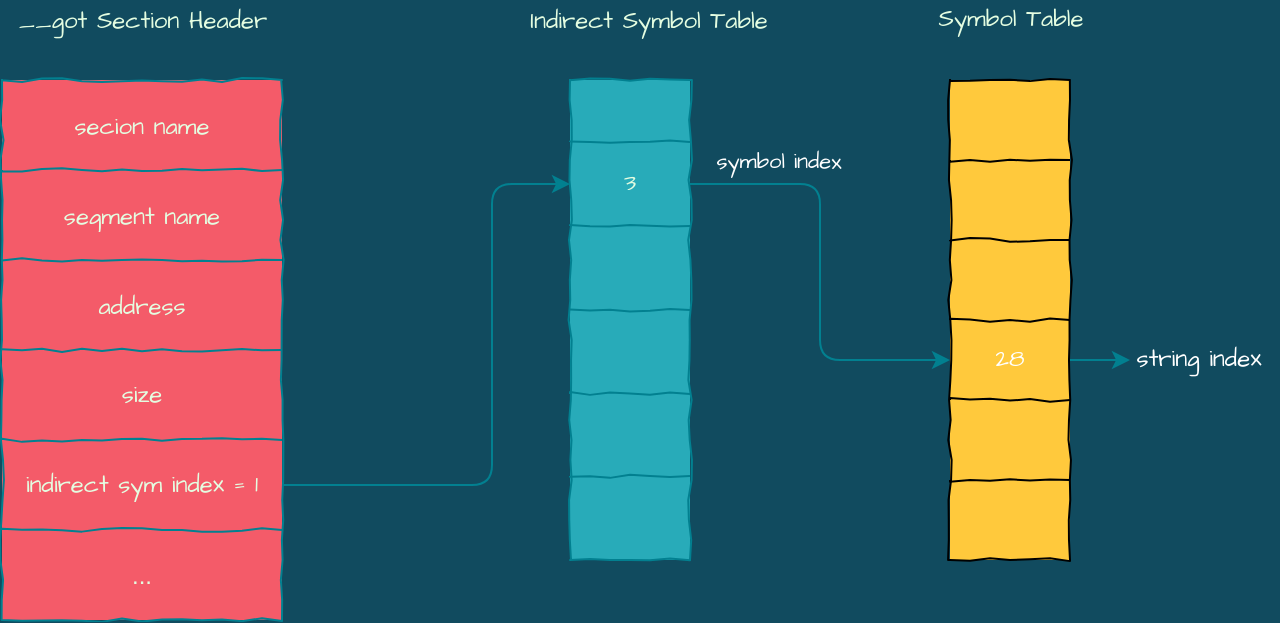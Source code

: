 <mxfile version="14.1.2" type="github">
  <diagram id="vkNS-ux78XkrAzjE5yEm" name="Page-1">
    <mxGraphModel dx="786" dy="427" grid="1" gridSize="10" guides="1" tooltips="1" connect="1" arrows="1" fold="1" page="1" pageScale="1" pageWidth="827" pageHeight="1169" background="#114B5F" math="0" shadow="0">
      <root>
        <mxCell id="0" />
        <mxCell id="1" parent="0" />
        <mxCell id="_N30-8KWYY2U87UxxjHT-1" value="" style="shape=table;html=1;whiteSpace=wrap;startSize=0;container=1;collapsible=0;childLayout=tableLayout;fontFamily=Architects Daughter;fontSource=https%3A%2F%2Ffonts.googleapis.com%2Fcss%3Ffamily%3DArchitects%2BDaughter;comic=1;fillColor=#F45B69;strokeColor=#028090;fontColor=#E4FDE1;" parent="1" vertex="1">
          <mxGeometry x="132" y="90" width="140" height="270" as="geometry" />
        </mxCell>
        <mxCell id="_N30-8KWYY2U87UxxjHT-2" value="" style="shape=partialRectangle;html=1;whiteSpace=wrap;collapsible=0;dropTarget=0;pointerEvents=0;fillColor=none;top=0;left=0;bottom=0;right=0;points=[[0,0.5],[1,0.5]];portConstraint=eastwest;strokeColor=#028090;fontColor=#E4FDE1;" parent="_N30-8KWYY2U87UxxjHT-1" vertex="1">
          <mxGeometry width="140" height="45" as="geometry" />
        </mxCell>
        <mxCell id="_N30-8KWYY2U87UxxjHT-3" value="&lt;font face=&quot;Architects Daughter&quot; data-font-src=&quot;https://fonts.googleapis.com/css?family=Architects+Daughter&quot;&gt;secion name&lt;/font&gt;" style="shape=partialRectangle;html=1;whiteSpace=wrap;connectable=0;overflow=hidden;fillColor=none;top=0;left=0;bottom=0;right=0;strokeColor=#028090;fontColor=#E4FDE1;" parent="_N30-8KWYY2U87UxxjHT-2" vertex="1">
          <mxGeometry width="140" height="45" as="geometry" />
        </mxCell>
        <mxCell id="_N30-8KWYY2U87UxxjHT-4" value="" style="shape=partialRectangle;html=1;whiteSpace=wrap;collapsible=0;dropTarget=0;pointerEvents=0;fillColor=none;top=0;left=0;bottom=0;right=0;points=[[0,0.5],[1,0.5]];portConstraint=eastwest;strokeColor=#028090;fontColor=#E4FDE1;" parent="_N30-8KWYY2U87UxxjHT-1" vertex="1">
          <mxGeometry y="45" width="140" height="45" as="geometry" />
        </mxCell>
        <mxCell id="_N30-8KWYY2U87UxxjHT-5" value="&lt;font face=&quot;Architects Daughter&quot;&gt;segment name&lt;/font&gt;" style="shape=partialRectangle;html=1;whiteSpace=wrap;connectable=0;overflow=hidden;fillColor=none;top=0;left=0;bottom=0;right=0;strokeColor=#028090;fontColor=#E4FDE1;" parent="_N30-8KWYY2U87UxxjHT-4" vertex="1">
          <mxGeometry width="140" height="45" as="geometry" />
        </mxCell>
        <mxCell id="_N30-8KWYY2U87UxxjHT-6" value="" style="shape=partialRectangle;html=1;whiteSpace=wrap;collapsible=0;dropTarget=0;pointerEvents=0;fillColor=none;top=0;left=0;bottom=0;right=0;points=[[0,0.5],[1,0.5]];portConstraint=eastwest;strokeColor=#028090;fontColor=#E4FDE1;" parent="_N30-8KWYY2U87UxxjHT-1" vertex="1">
          <mxGeometry y="90" width="140" height="45" as="geometry" />
        </mxCell>
        <mxCell id="_N30-8KWYY2U87UxxjHT-7" value="&lt;font face=&quot;Architects Daughter&quot; data-font-src=&quot;https://fonts.googleapis.com/css?family=Architects+Daughter&quot;&gt;address&lt;/font&gt;" style="shape=partialRectangle;html=1;whiteSpace=wrap;connectable=0;overflow=hidden;fillColor=none;top=0;left=0;bottom=0;right=0;strokeColor=#028090;fontColor=#E4FDE1;" parent="_N30-8KWYY2U87UxxjHT-6" vertex="1">
          <mxGeometry width="140" height="45" as="geometry" />
        </mxCell>
        <mxCell id="_N30-8KWYY2U87UxxjHT-8" value="" style="shape=partialRectangle;html=1;whiteSpace=wrap;collapsible=0;dropTarget=0;pointerEvents=0;fillColor=none;top=0;left=0;bottom=0;right=0;points=[[0,0.5],[1,0.5]];portConstraint=eastwest;strokeColor=#028090;fontColor=#E4FDE1;" parent="_N30-8KWYY2U87UxxjHT-1" vertex="1">
          <mxGeometry y="135" width="140" height="45" as="geometry" />
        </mxCell>
        <mxCell id="_N30-8KWYY2U87UxxjHT-9" value="size" style="shape=partialRectangle;html=1;whiteSpace=wrap;connectable=0;overflow=hidden;fillColor=none;top=0;left=0;bottom=0;right=0;fontFamily=Architects Daughter;fontSource=https%3A%2F%2Ffonts.googleapis.com%2Fcss%3Ffamily%3DArchitects%2BDaughter;strokeColor=#028090;fontColor=#E4FDE1;" parent="_N30-8KWYY2U87UxxjHT-8" vertex="1">
          <mxGeometry width="140" height="45" as="geometry" />
        </mxCell>
        <mxCell id="_N30-8KWYY2U87UxxjHT-10" value="" style="shape=partialRectangle;html=1;whiteSpace=wrap;collapsible=0;dropTarget=0;pointerEvents=0;fillColor=none;top=0;left=0;bottom=0;right=0;points=[[0,0.5],[1,0.5]];portConstraint=eastwest;strokeColor=#028090;fontColor=#E4FDE1;" parent="_N30-8KWYY2U87UxxjHT-1" vertex="1">
          <mxGeometry y="180" width="140" height="45" as="geometry" />
        </mxCell>
        <mxCell id="_N30-8KWYY2U87UxxjHT-11" value="indirect sym index = 1" style="shape=partialRectangle;html=1;whiteSpace=wrap;connectable=0;overflow=hidden;fillColor=none;top=0;left=0;bottom=0;right=0;fontFamily=Architects Daughter;fontSource=https%3A%2F%2Ffonts.googleapis.com%2Fcss%3Ffamily%3DArchitects%2BDaughter;strokeColor=#028090;fontColor=#E4FDE1;" parent="_N30-8KWYY2U87UxxjHT-10" vertex="1">
          <mxGeometry width="140" height="45" as="geometry" />
        </mxCell>
        <mxCell id="_N30-8KWYY2U87UxxjHT-12" style="shape=partialRectangle;html=1;whiteSpace=wrap;collapsible=0;dropTarget=0;pointerEvents=0;fillColor=none;top=0;left=0;bottom=0;right=0;points=[[0,0.5],[1,0.5]];portConstraint=eastwest;strokeColor=#028090;fontColor=#E4FDE1;" parent="_N30-8KWYY2U87UxxjHT-1" vertex="1">
          <mxGeometry y="225" width="140" height="45" as="geometry" />
        </mxCell>
        <mxCell id="_N30-8KWYY2U87UxxjHT-13" value="..." style="shape=partialRectangle;html=1;whiteSpace=wrap;connectable=0;overflow=hidden;fillColor=none;top=0;left=0;bottom=0;right=0;strokeColor=#028090;fontColor=#E4FDE1;" parent="_N30-8KWYY2U87UxxjHT-12" vertex="1">
          <mxGeometry width="140" height="45" as="geometry" />
        </mxCell>
        <mxCell id="_N30-8KWYY2U87UxxjHT-15" value="&lt;font face=&quot;Architects Daughter&quot; data-font-src=&quot;https://fonts.googleapis.com/css?family=Architects+Daughter&quot;&gt;__got Section Header&lt;/font&gt;" style="text;html=1;align=center;verticalAlign=middle;resizable=0;points=[];autosize=1;fontColor=#E4FDE1;" parent="1" vertex="1">
          <mxGeometry x="132" y="50" width="140" height="20" as="geometry" />
        </mxCell>
        <mxCell id="PgL75ExUxGhHG7wn5KcB-3" value="" style="shape=table;html=1;whiteSpace=wrap;startSize=0;container=1;collapsible=0;childLayout=tableLayout;strokeColor=#028090;fontColor=#E4FDE1;comic=1;fillColor=#28ABB9;" parent="1" vertex="1">
          <mxGeometry x="416" y="90" width="60" height="240" as="geometry" />
        </mxCell>
        <mxCell id="PgL75ExUxGhHG7wn5KcB-4" value="" style="shape=partialRectangle;html=1;whiteSpace=wrap;collapsible=0;dropTarget=0;pointerEvents=0;fillColor=none;top=0;left=0;bottom=0;right=0;points=[[0,0.5],[1,0.5]];portConstraint=eastwest;strokeColor=#028090;fontColor=#E4FDE1;" parent="PgL75ExUxGhHG7wn5KcB-3" vertex="1">
          <mxGeometry width="60" height="31" as="geometry" />
        </mxCell>
        <mxCell id="PgL75ExUxGhHG7wn5KcB-5" value="" style="shape=partialRectangle;html=1;whiteSpace=wrap;connectable=0;overflow=hidden;fillColor=none;top=0;left=0;bottom=0;right=0;strokeColor=#028090;fontColor=#E4FDE1;" parent="PgL75ExUxGhHG7wn5KcB-4" vertex="1">
          <mxGeometry width="60" height="31" as="geometry" />
        </mxCell>
        <mxCell id="PgL75ExUxGhHG7wn5KcB-6" value="" style="shape=partialRectangle;html=1;whiteSpace=wrap;collapsible=0;dropTarget=0;pointerEvents=0;fillColor=none;top=0;left=0;bottom=0;right=0;points=[[0,0.5],[1,0.5]];portConstraint=eastwest;strokeColor=#028090;fontColor=#E4FDE1;" parent="PgL75ExUxGhHG7wn5KcB-3" vertex="1">
          <mxGeometry y="31" width="60" height="42" as="geometry" />
        </mxCell>
        <mxCell id="PgL75ExUxGhHG7wn5KcB-7" value="3" style="shape=partialRectangle;html=1;whiteSpace=wrap;connectable=0;overflow=hidden;fillColor=none;top=0;left=0;bottom=0;right=0;strokeColor=#028090;fontColor=#E4FDE1;fontFamily=Architects Daughter;fontSource=https%3A%2F%2Ffonts.googleapis.com%2Fcss%3Ffamily%3DArchitects%2BDaughter;" parent="PgL75ExUxGhHG7wn5KcB-6" vertex="1">
          <mxGeometry width="60" height="42" as="geometry" />
        </mxCell>
        <mxCell id="PgL75ExUxGhHG7wn5KcB-8" value="" style="shape=partialRectangle;html=1;whiteSpace=wrap;collapsible=0;dropTarget=0;pointerEvents=0;fillColor=none;top=0;left=0;bottom=0;right=0;points=[[0,0.5],[1,0.5]];portConstraint=eastwest;strokeColor=#028090;fontColor=#E4FDE1;" parent="PgL75ExUxGhHG7wn5KcB-3" vertex="1">
          <mxGeometry y="73" width="60" height="42" as="geometry" />
        </mxCell>
        <mxCell id="PgL75ExUxGhHG7wn5KcB-9" value="" style="shape=partialRectangle;html=1;whiteSpace=wrap;connectable=0;overflow=hidden;fillColor=none;top=0;left=0;bottom=0;right=0;strokeColor=#028090;fontColor=#E4FDE1;fontFamily=Architects Daughter;fontSource=https%3A%2F%2Ffonts.googleapis.com%2Fcss%3Ffamily%3DArchitects%2BDaughter;" parent="PgL75ExUxGhHG7wn5KcB-8" vertex="1">
          <mxGeometry width="60" height="42" as="geometry" />
        </mxCell>
        <mxCell id="PgL75ExUxGhHG7wn5KcB-10" value="" style="shape=partialRectangle;html=1;whiteSpace=wrap;collapsible=0;dropTarget=0;pointerEvents=0;fillColor=none;top=0;left=0;bottom=0;right=0;points=[[0,0.5],[1,0.5]];portConstraint=eastwest;strokeColor=#028090;fontColor=#E4FDE1;" parent="PgL75ExUxGhHG7wn5KcB-3" vertex="1">
          <mxGeometry y="115" width="60" height="42" as="geometry" />
        </mxCell>
        <mxCell id="PgL75ExUxGhHG7wn5KcB-11" value="" style="shape=partialRectangle;html=1;whiteSpace=wrap;connectable=0;overflow=hidden;fillColor=none;top=0;left=0;bottom=0;right=0;strokeColor=#028090;fontColor=#E4FDE1;" parent="PgL75ExUxGhHG7wn5KcB-10" vertex="1">
          <mxGeometry width="60" height="42" as="geometry" />
        </mxCell>
        <mxCell id="PgL75ExUxGhHG7wn5KcB-12" value="" style="shape=partialRectangle;html=1;whiteSpace=wrap;collapsible=0;dropTarget=0;pointerEvents=0;fillColor=none;top=0;left=0;bottom=0;right=0;points=[[0,0.5],[1,0.5]];portConstraint=eastwest;strokeColor=#028090;fontColor=#E4FDE1;" parent="PgL75ExUxGhHG7wn5KcB-3" vertex="1">
          <mxGeometry y="157" width="60" height="41" as="geometry" />
        </mxCell>
        <mxCell id="PgL75ExUxGhHG7wn5KcB-13" value="" style="shape=partialRectangle;html=1;whiteSpace=wrap;connectable=0;overflow=hidden;fillColor=none;top=0;left=0;bottom=0;right=0;strokeColor=#028090;fontColor=#E4FDE1;" parent="PgL75ExUxGhHG7wn5KcB-12" vertex="1">
          <mxGeometry width="60" height="41" as="geometry" />
        </mxCell>
        <mxCell id="PgL75ExUxGhHG7wn5KcB-14" value="" style="shape=partialRectangle;html=1;whiteSpace=wrap;collapsible=0;dropTarget=0;pointerEvents=0;fillColor=none;top=0;left=0;bottom=0;right=0;points=[[0,0.5],[1,0.5]];portConstraint=eastwest;strokeColor=#028090;fontColor=#E4FDE1;" parent="PgL75ExUxGhHG7wn5KcB-3" vertex="1">
          <mxGeometry y="198" width="60" height="42" as="geometry" />
        </mxCell>
        <mxCell id="PgL75ExUxGhHG7wn5KcB-15" value="" style="shape=partialRectangle;html=1;whiteSpace=wrap;connectable=0;overflow=hidden;fillColor=none;top=0;left=0;bottom=0;right=0;strokeColor=#028090;fontColor=#E4FDE1;" parent="PgL75ExUxGhHG7wn5KcB-14" vertex="1">
          <mxGeometry width="60" height="42" as="geometry" />
        </mxCell>
        <mxCell id="PgL75ExUxGhHG7wn5KcB-16" value="&lt;font face=&quot;Architects Daughter&quot; data-font-src=&quot;https://fonts.googleapis.com/css?family=Architects+Daughter&quot;&gt;Indirect Symbol Table&lt;/font&gt;" style="text;html=1;align=center;verticalAlign=middle;resizable=0;points=[];autosize=1;fontColor=#E4FDE1;" parent="1" vertex="1">
          <mxGeometry x="390" y="50" width="130" height="20" as="geometry" />
        </mxCell>
        <mxCell id="PgL75ExUxGhHG7wn5KcB-18" style="edgeStyle=orthogonalEdgeStyle;curved=0;rounded=1;sketch=0;orthogonalLoop=1;jettySize=auto;html=1;exitX=1;exitY=0.5;exitDx=0;exitDy=0;entryX=0;entryY=0.5;entryDx=0;entryDy=0;strokeColor=#028090;fillColor=#F45B69;fontColor=#E4FDE1;labelBackgroundColor=#114B5F;" parent="1" source="_N30-8KWYY2U87UxxjHT-10" target="PgL75ExUxGhHG7wn5KcB-6" edge="1">
          <mxGeometry relative="1" as="geometry">
            <Array as="points">
              <mxPoint x="377" y="293" />
              <mxPoint x="377" y="142" />
            </Array>
          </mxGeometry>
        </mxCell>
        <mxCell id="SXaTfZlzJ0FdpsnXMxrj-1" value="" style="shape=table;html=1;whiteSpace=wrap;startSize=0;container=1;collapsible=0;childLayout=tableLayout;comic=1;fontFamily=Architects Daughter;fontSource=https%3A%2F%2Ffonts.googleapis.com%2Fcss%3Ffamily%3DArchitects%2BDaughter;fillColor=#FFC93C;" vertex="1" parent="1">
          <mxGeometry x="606" y="90" width="60" height="240" as="geometry" />
        </mxCell>
        <mxCell id="SXaTfZlzJ0FdpsnXMxrj-2" value="" style="shape=partialRectangle;html=1;whiteSpace=wrap;collapsible=0;dropTarget=0;pointerEvents=0;fillColor=none;top=0;left=0;bottom=0;right=0;points=[[0,0.5],[1,0.5]];portConstraint=eastwest;" vertex="1" parent="SXaTfZlzJ0FdpsnXMxrj-1">
          <mxGeometry width="60" height="40" as="geometry" />
        </mxCell>
        <mxCell id="SXaTfZlzJ0FdpsnXMxrj-3" value="" style="shape=partialRectangle;html=1;whiteSpace=wrap;connectable=0;overflow=hidden;fillColor=none;top=0;left=0;bottom=0;right=0;" vertex="1" parent="SXaTfZlzJ0FdpsnXMxrj-2">
          <mxGeometry width="60" height="40" as="geometry" />
        </mxCell>
        <mxCell id="SXaTfZlzJ0FdpsnXMxrj-4" value="" style="shape=partialRectangle;html=1;whiteSpace=wrap;collapsible=0;dropTarget=0;pointerEvents=0;fillColor=none;top=0;left=0;bottom=0;right=0;points=[[0,0.5],[1,0.5]];portConstraint=eastwest;" vertex="1" parent="SXaTfZlzJ0FdpsnXMxrj-1">
          <mxGeometry y="40" width="60" height="40" as="geometry" />
        </mxCell>
        <mxCell id="SXaTfZlzJ0FdpsnXMxrj-5" value="" style="shape=partialRectangle;html=1;whiteSpace=wrap;connectable=0;overflow=hidden;fillColor=none;top=0;left=0;bottom=0;right=0;" vertex="1" parent="SXaTfZlzJ0FdpsnXMxrj-4">
          <mxGeometry width="60" height="40" as="geometry" />
        </mxCell>
        <mxCell id="SXaTfZlzJ0FdpsnXMxrj-6" value="" style="shape=partialRectangle;html=1;whiteSpace=wrap;collapsible=0;dropTarget=0;pointerEvents=0;fillColor=none;top=0;left=0;bottom=0;right=0;points=[[0,0.5],[1,0.5]];portConstraint=eastwest;" vertex="1" parent="SXaTfZlzJ0FdpsnXMxrj-1">
          <mxGeometry y="80" width="60" height="40" as="geometry" />
        </mxCell>
        <mxCell id="SXaTfZlzJ0FdpsnXMxrj-7" value="" style="shape=partialRectangle;html=1;whiteSpace=wrap;connectable=0;overflow=hidden;fillColor=none;top=0;left=0;bottom=0;right=0;fontFamily=Architects Daughter;fontSource=https%3A%2F%2Ffonts.googleapis.com%2Fcss%3Ffamily%3DArchitects%2BDaughter;" vertex="1" parent="SXaTfZlzJ0FdpsnXMxrj-6">
          <mxGeometry width="60" height="40" as="geometry" />
        </mxCell>
        <mxCell id="SXaTfZlzJ0FdpsnXMxrj-8" value="" style="shape=partialRectangle;html=1;whiteSpace=wrap;collapsible=0;dropTarget=0;pointerEvents=0;fillColor=none;top=0;left=0;bottom=0;right=0;points=[[0,0.5],[1,0.5]];portConstraint=eastwest;" vertex="1" parent="SXaTfZlzJ0FdpsnXMxrj-1">
          <mxGeometry y="120" width="60" height="40" as="geometry" />
        </mxCell>
        <mxCell id="SXaTfZlzJ0FdpsnXMxrj-9" value="28" style="shape=partialRectangle;html=1;whiteSpace=wrap;connectable=0;overflow=hidden;fillColor=none;top=0;left=0;bottom=0;right=0;fontFamily=Architects Daughter;fontSource=https%3A%2F%2Ffonts.googleapis.com%2Fcss%3Ffamily%3DArchitects%2BDaughter;fontColor=#FFFFFF;" vertex="1" parent="SXaTfZlzJ0FdpsnXMxrj-8">
          <mxGeometry width="60" height="40" as="geometry" />
        </mxCell>
        <mxCell id="SXaTfZlzJ0FdpsnXMxrj-10" value="" style="shape=partialRectangle;html=1;whiteSpace=wrap;collapsible=0;dropTarget=0;pointerEvents=0;fillColor=none;top=0;left=0;bottom=0;right=0;points=[[0,0.5],[1,0.5]];portConstraint=eastwest;" vertex="1" parent="SXaTfZlzJ0FdpsnXMxrj-1">
          <mxGeometry y="160" width="60" height="40" as="geometry" />
        </mxCell>
        <mxCell id="SXaTfZlzJ0FdpsnXMxrj-11" value="" style="shape=partialRectangle;html=1;whiteSpace=wrap;connectable=0;overflow=hidden;fillColor=none;top=0;left=0;bottom=0;right=0;" vertex="1" parent="SXaTfZlzJ0FdpsnXMxrj-10">
          <mxGeometry width="60" height="40" as="geometry" />
        </mxCell>
        <mxCell id="SXaTfZlzJ0FdpsnXMxrj-12" value="" style="shape=partialRectangle;html=1;whiteSpace=wrap;collapsible=0;dropTarget=0;pointerEvents=0;fillColor=none;top=0;left=0;bottom=0;right=0;points=[[0,0.5],[1,0.5]];portConstraint=eastwest;" vertex="1" parent="SXaTfZlzJ0FdpsnXMxrj-1">
          <mxGeometry y="200" width="60" height="40" as="geometry" />
        </mxCell>
        <mxCell id="SXaTfZlzJ0FdpsnXMxrj-13" value="" style="shape=partialRectangle;html=1;whiteSpace=wrap;connectable=0;overflow=hidden;fillColor=none;top=0;left=0;bottom=0;right=0;" vertex="1" parent="SXaTfZlzJ0FdpsnXMxrj-12">
          <mxGeometry width="60" height="40" as="geometry" />
        </mxCell>
        <mxCell id="SXaTfZlzJ0FdpsnXMxrj-14" style="edgeStyle=orthogonalEdgeStyle;curved=0;rounded=1;sketch=0;orthogonalLoop=1;jettySize=auto;html=1;entryX=0;entryY=0.5;entryDx=0;entryDy=0;strokeColor=#028090;fillColor=#F45B69;fontColor=#E4FDE1;" edge="1" parent="1" source="PgL75ExUxGhHG7wn5KcB-6" target="SXaTfZlzJ0FdpsnXMxrj-8">
          <mxGeometry relative="1" as="geometry" />
        </mxCell>
        <mxCell id="SXaTfZlzJ0FdpsnXMxrj-25" value="symbol index" style="edgeLabel;html=1;align=center;verticalAlign=middle;resizable=0;points=[];fontFamily=Architects Daughter;fontColor=#FFFFFF;labelBackgroundColor=none;" vertex="1" connectable="0" parent="SXaTfZlzJ0FdpsnXMxrj-14">
          <mxGeometry x="-0.658" y="1" relative="1" as="geometry">
            <mxPoint x="6" y="-11" as="offset" />
          </mxGeometry>
        </mxCell>
        <mxCell id="SXaTfZlzJ0FdpsnXMxrj-15" value="Symbol Table" style="text;html=1;align=center;verticalAlign=middle;resizable=0;points=[];autosize=1;fontFamily=Architects Daughter;fontColor=#E4FDE1;" vertex="1" parent="1">
          <mxGeometry x="591" y="50" width="90" height="20" as="geometry" />
        </mxCell>
        <mxCell id="SXaTfZlzJ0FdpsnXMxrj-21" value="string index" style="text;html=1;align=center;verticalAlign=middle;resizable=0;points=[];autosize=1;fontFamily=Architects Daughter;fontColor=#FFFFFF;" vertex="1" parent="1">
          <mxGeometry x="690" y="220" width="80" height="20" as="geometry" />
        </mxCell>
        <mxCell id="SXaTfZlzJ0FdpsnXMxrj-22" style="edgeStyle=orthogonalEdgeStyle;curved=0;rounded=1;sketch=0;orthogonalLoop=1;jettySize=auto;html=1;strokeColor=#028090;fillColor=#F45B69;fontFamily=Architects Daughter;fontSource=https%3A%2F%2Ffonts.googleapis.com%2Fcss%3Ffamily%3DArchitects%2BDaughter;fontColor=#FFFFFF;" edge="1" parent="1" source="SXaTfZlzJ0FdpsnXMxrj-8">
          <mxGeometry relative="1" as="geometry">
            <mxPoint x="696" y="230" as="targetPoint" />
            <mxPoint x="632" y="230" as="sourcePoint" />
          </mxGeometry>
        </mxCell>
      </root>
    </mxGraphModel>
  </diagram>
</mxfile>

